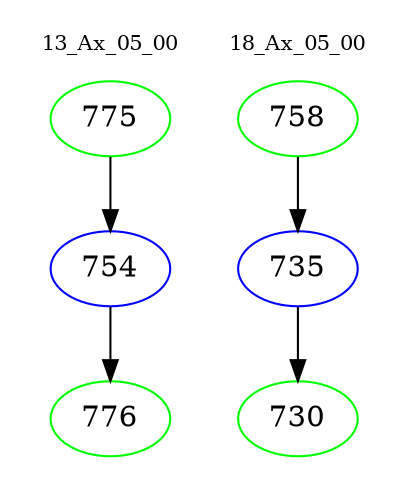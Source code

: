 digraph{
subgraph cluster_0 {
color = white
label = "13_Ax_05_00";
fontsize=10;
T0_775 [label="775", color="green"]
T0_775 -> T0_754 [color="black"]
T0_754 [label="754", color="blue"]
T0_754 -> T0_776 [color="black"]
T0_776 [label="776", color="green"]
}
subgraph cluster_1 {
color = white
label = "18_Ax_05_00";
fontsize=10;
T1_758 [label="758", color="green"]
T1_758 -> T1_735 [color="black"]
T1_735 [label="735", color="blue"]
T1_735 -> T1_730 [color="black"]
T1_730 [label="730", color="green"]
}
}
